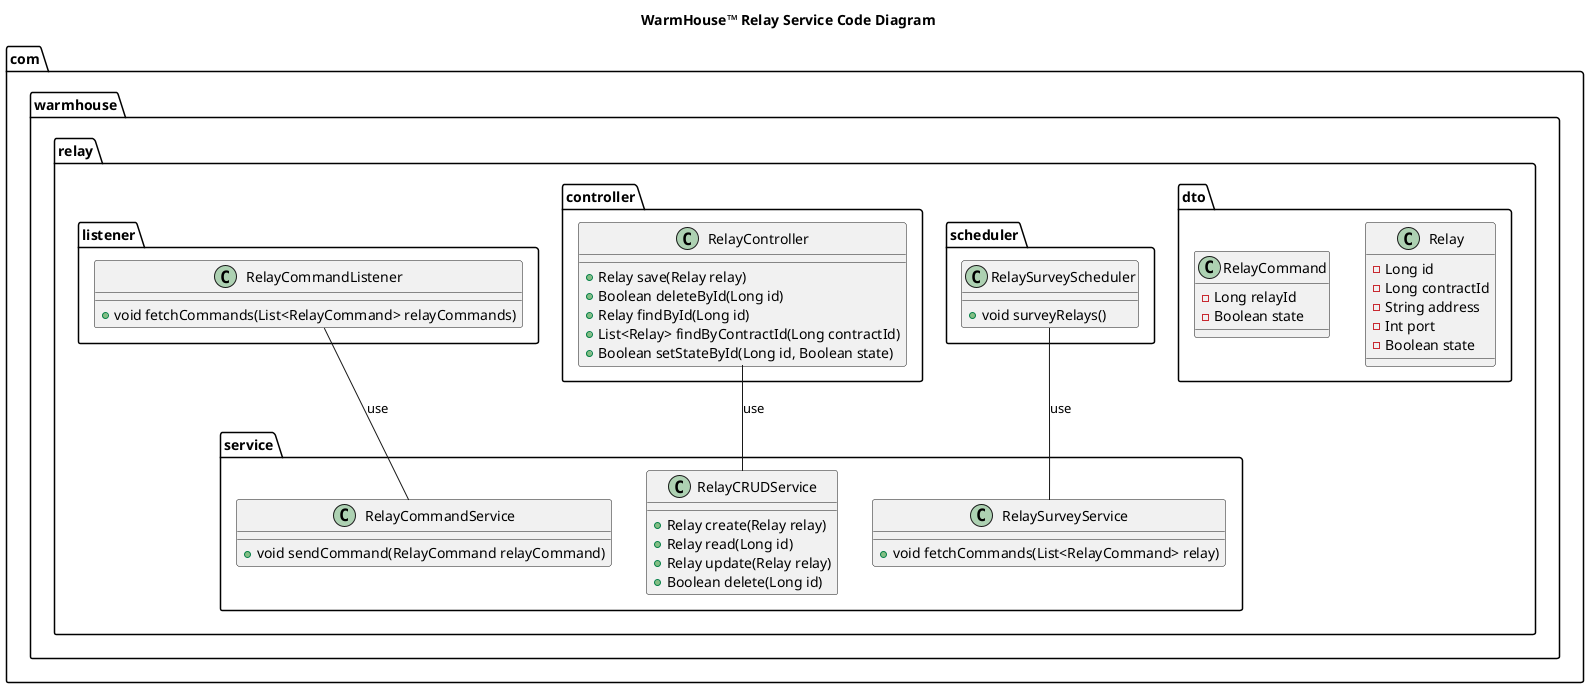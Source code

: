 @startuml
title  WarmHouse™ Relay Service Code Diagram

Package com.warmhouse.relay {
    Package dto {
        Class Relay {
            -Long id
            -Long contractId
            -String address
            -Int port
            -Boolean state
        }
        Class RelayCommand {
            -Long relayId
            -Boolean state
        }
    }
    Package scheduler {
        Class RelaySurveyScheduler {
          +void surveyRelays()
        }
    }
    Package controller {
        Class RelayController {
          +Relay save(Relay relay)
          +Boolean deleteById(Long id)
          +Relay findById(Long id)
          +List<Relay> findByContractId(Long contractId)
          +Boolean setStateById(Long id, Boolean state)
        }
    }
    Package listener {
        Class RelayCommandListener {
          +void fetchCommands(List<RelayCommand> relayCommands)
        }
    }
    Package service {
        Class RelaySurveyService {
          +void fetchCommands(List<RelayCommand> relay)
        }
        Class RelayCRUDService {
            +Relay create(Relay relay)
            +Relay read(Long id)
            +Relay update(Relay relay)
            +Boolean delete(Long id)
        }
        Class RelayCommandService {
          +void sendCommand(RelayCommand relayCommand)
        }
    }
}
RelaySurveyScheduler -- RelaySurveyService : use
RelayController -- RelayCRUDService : use
RelayCommandListener -- RelayCommandService : use
@enduml
